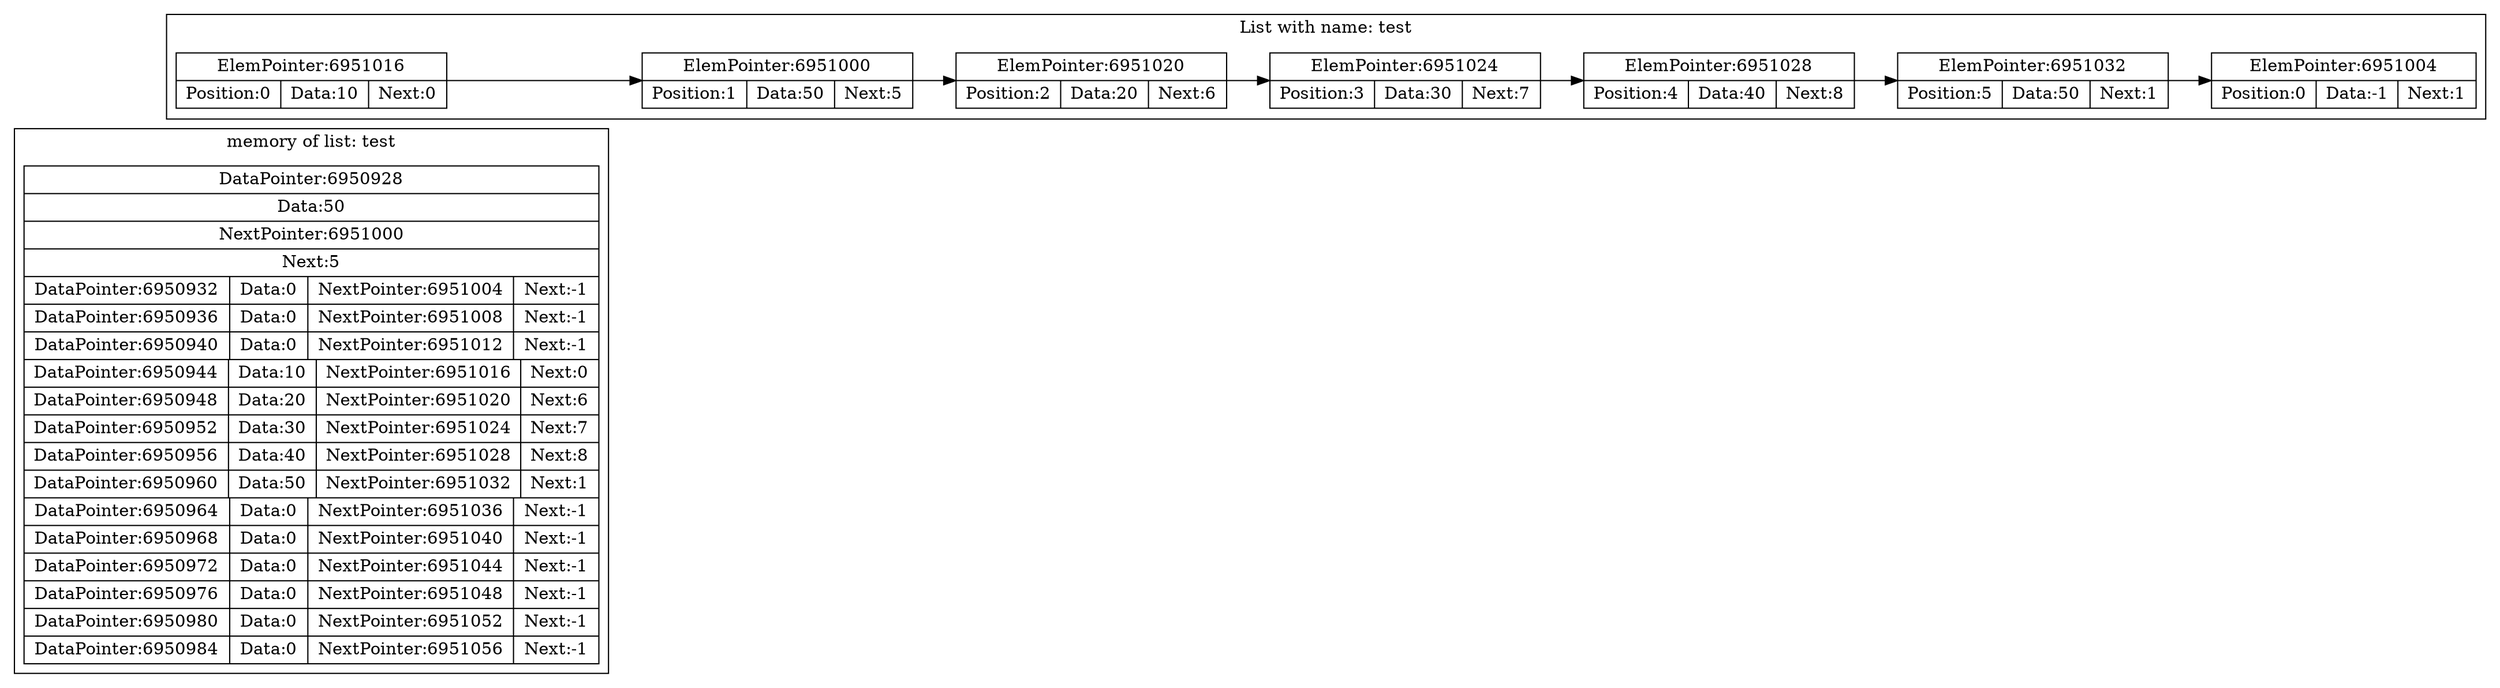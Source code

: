 digraph G{
rankdir=LR;
subgraph clusterofmemory {
data [shape=record, label="DataPointer:
6950928 | Data:
50 | NextPointer:
6951000 | Next:
5| {DataPointer:
6950932 | Data:
0 | NextPointer:
6951004 | Next:
-1}| {DataPointer:
6950936 | Data:
0 | NextPointer:
6951008 | Next:
-1}| {DataPointer:
6950940 | Data:
0 | NextPointer:
6951012 | Next:
-1}| {DataPointer:
6950944 | Data:
10 | NextPointer:
6951016 | Next:
0}| {DataPointer:
6950948 | Data:
20 | NextPointer:
6951020 | Next:
6}| {DataPointer:
6950952 | Data:
30 | NextPointer:
6951024 | Next:
7}| {DataPointer:
6950956 | Data:
40 | NextPointer:
6951028 | Next:
8}| {DataPointer:
6950960 | Data:
50 | NextPointer:
6951032 | Next:
1}| {DataPointer:
6950964 | Data:
0 | NextPointer:
6951036 | Next:
-1}| {DataPointer:
6950968 | Data:
0 | NextPointer:
6951040 | Next:
-1}| {DataPointer:
6950972 | Data:
0 | NextPointer:
6951044 | Next:
-1}| {DataPointer:
6950976 | Data:
0 | NextPointer:
6951048 | Next:
-1}| {DataPointer:
6950980 | Data:
0 | NextPointer:
6951052 | Next:
-1}| {DataPointer:
6950984 | Data:
0 | NextPointer:
6951056 | Next:
-1}"];
label = "memory of list: test"}
subgraph clusterlist {
0 [shape=record, label="ElemPointer:
6951016 | {Position
:0 | Data:
10 | Next:
0}"];
1 [shape=record, label="ElemPointer:
6951000 | {Position
:50 | Data:
5 | Next:
0}"];
0->1
1 [shape=record, label="ElemPointer:
6951000 | {Position
:1 | Data:
50 | Next:
5}"];
2 [shape=record, label="ElemPointer:
6951020 | {Position
:20 | Data:
6 | Next:
5}"];
1->2
2 [shape=record, label="ElemPointer:
6951020 | {Position
:2 | Data:
20 | Next:
6}"];
3 [shape=record, label="ElemPointer:
6951024 | {Position
:30 | Data:
7 | Next:
6}"];
2->3
3 [shape=record, label="ElemPointer:
6951024 | {Position
:3 | Data:
30 | Next:
7}"];
4 [shape=record, label="ElemPointer:
6951028 | {Position
:40 | Data:
8 | Next:
7}"];
3->4
4 [shape=record, label="ElemPointer:
6951028 | {Position
:4 | Data:
40 | Next:
8}"];
5 [shape=record, label="ElemPointer:
6951032 | {Position
:50 | Data:
1 | Next:
8}"];
4->5
5 [shape=record, label="ElemPointer:
6951032 | {Position
:5 | Data:
50 | Next:
1}"];
6 [shape=record, label="ElemPointer:
6951004 | {Position
:0 | Data:
-1 | Next:
1}"];
5->6
label = "List with name: test"}
}
